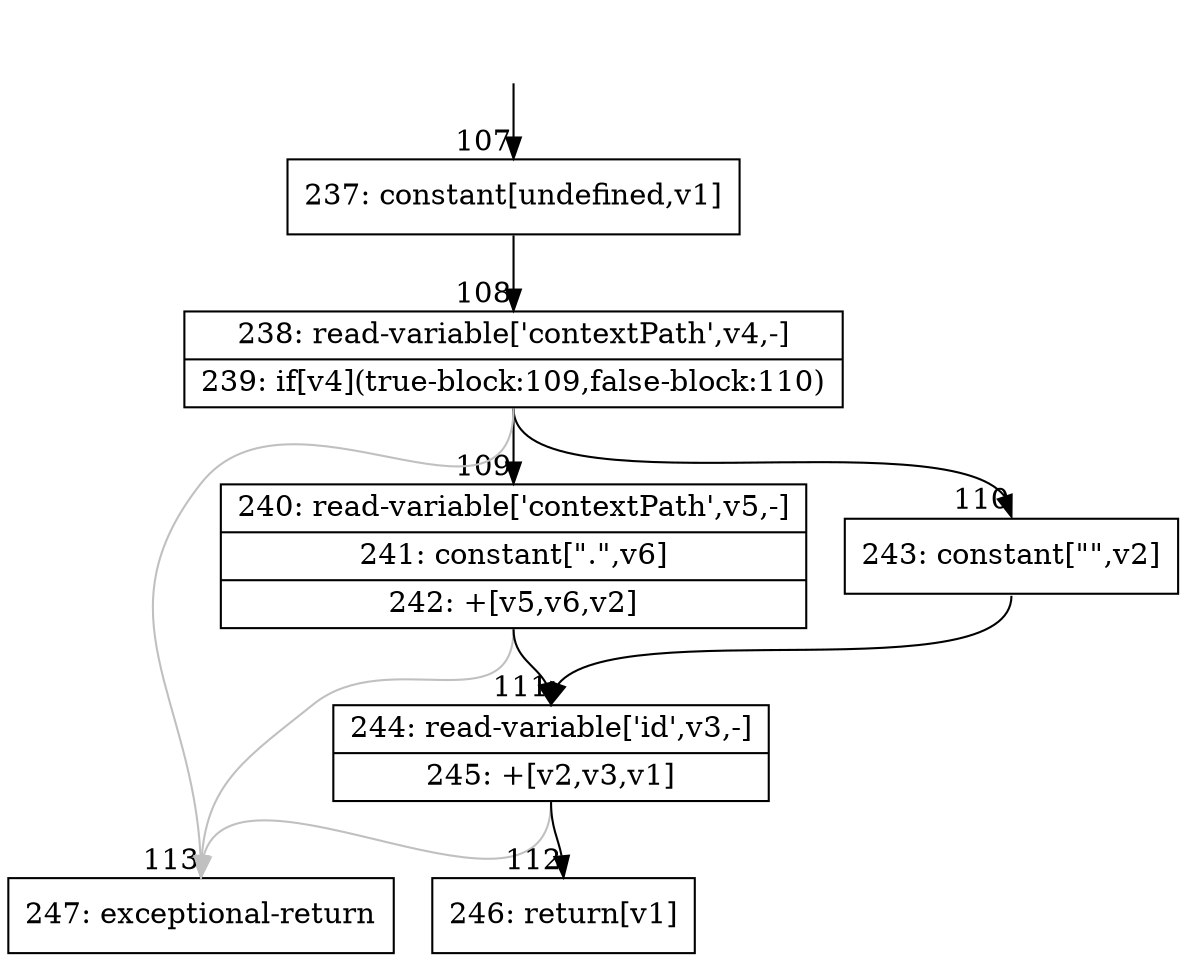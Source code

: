 digraph {
rankdir="TD"
BB_entry13[shape=none,label=""];
BB_entry13 -> BB107 [tailport=s, headport=n, headlabel="    107"]
BB107 [shape=record label="{237: constant[undefined,v1]}" ] 
BB107 -> BB108 [tailport=s, headport=n, headlabel="      108"]
BB108 [shape=record label="{238: read-variable['contextPath',v4,-]|239: if[v4](true-block:109,false-block:110)}" ] 
BB108 -> BB109 [tailport=s, headport=n, headlabel="      109"]
BB108 -> BB110 [tailport=s, headport=n, headlabel="      110"]
BB108 -> BB113 [tailport=s, headport=n, color=gray, headlabel="      113"]
BB109 [shape=record label="{240: read-variable['contextPath',v5,-]|241: constant[\".\",v6]|242: +[v5,v6,v2]}" ] 
BB109 -> BB111 [tailport=s, headport=n, headlabel="      111"]
BB109 -> BB113 [tailport=s, headport=n, color=gray]
BB110 [shape=record label="{243: constant[\"\",v2]}" ] 
BB110 -> BB111 [tailport=s, headport=n]
BB111 [shape=record label="{244: read-variable['id',v3,-]|245: +[v2,v3,v1]}" ] 
BB111 -> BB112 [tailport=s, headport=n, headlabel="      112"]
BB111 -> BB113 [tailport=s, headport=n, color=gray]
BB112 [shape=record label="{246: return[v1]}" ] 
BB113 [shape=record label="{247: exceptional-return}" ] 
//#$~ 137
}
